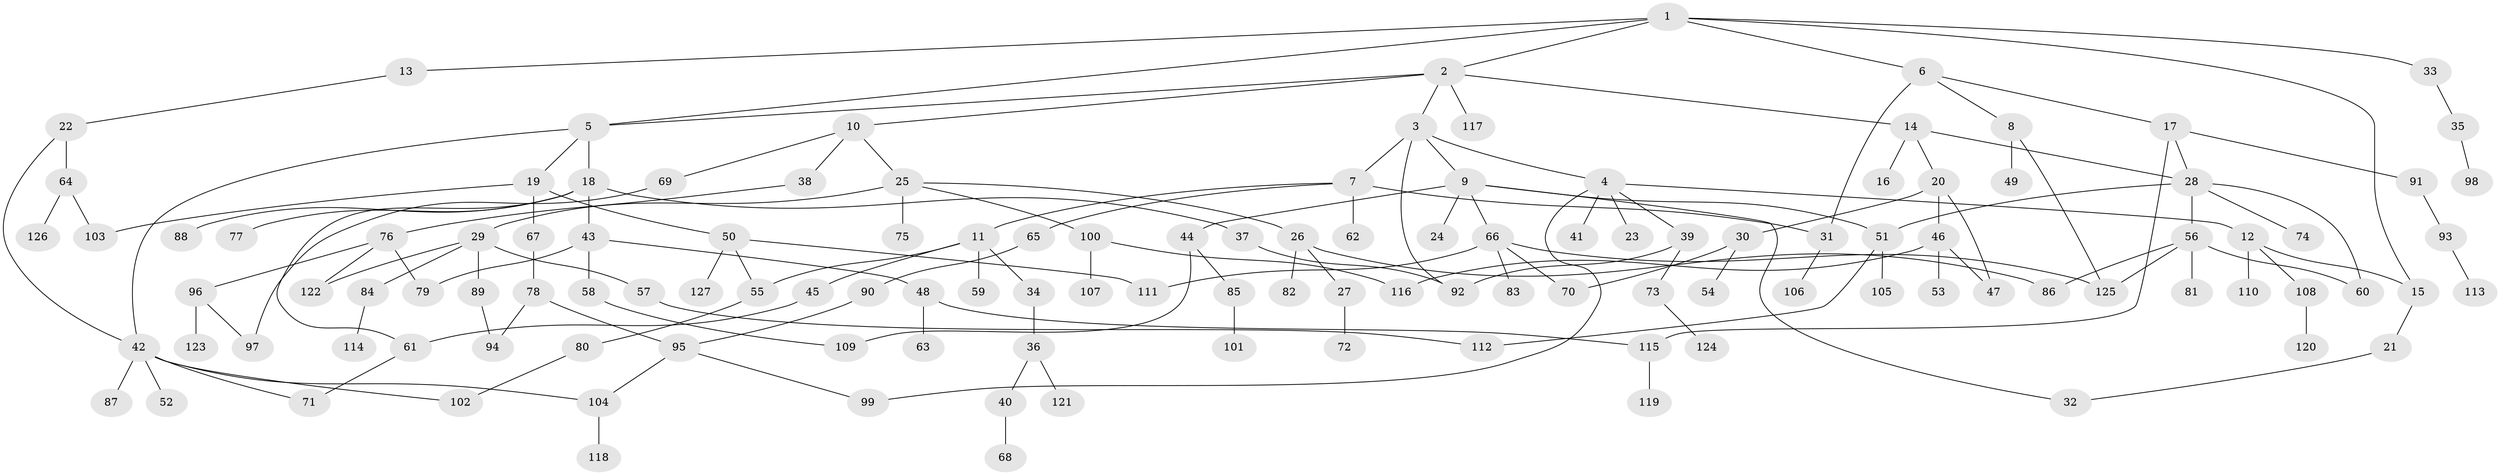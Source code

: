 // coarse degree distribution, {6: 0.04819277108433735, 9: 0.024096385542168676, 8: 0.012048192771084338, 7: 0.024096385542168676, 4: 0.12048192771084337, 5: 0.04819277108433735, 3: 0.13253012048192772, 1: 0.3493975903614458, 2: 0.24096385542168675}
// Generated by graph-tools (version 1.1) at 2025/41/03/06/25 10:41:25]
// undirected, 127 vertices, 158 edges
graph export_dot {
graph [start="1"]
  node [color=gray90,style=filled];
  1;
  2;
  3;
  4;
  5;
  6;
  7;
  8;
  9;
  10;
  11;
  12;
  13;
  14;
  15;
  16;
  17;
  18;
  19;
  20;
  21;
  22;
  23;
  24;
  25;
  26;
  27;
  28;
  29;
  30;
  31;
  32;
  33;
  34;
  35;
  36;
  37;
  38;
  39;
  40;
  41;
  42;
  43;
  44;
  45;
  46;
  47;
  48;
  49;
  50;
  51;
  52;
  53;
  54;
  55;
  56;
  57;
  58;
  59;
  60;
  61;
  62;
  63;
  64;
  65;
  66;
  67;
  68;
  69;
  70;
  71;
  72;
  73;
  74;
  75;
  76;
  77;
  78;
  79;
  80;
  81;
  82;
  83;
  84;
  85;
  86;
  87;
  88;
  89;
  90;
  91;
  92;
  93;
  94;
  95;
  96;
  97;
  98;
  99;
  100;
  101;
  102;
  103;
  104;
  105;
  106;
  107;
  108;
  109;
  110;
  111;
  112;
  113;
  114;
  115;
  116;
  117;
  118;
  119;
  120;
  121;
  122;
  123;
  124;
  125;
  126;
  127;
  1 -- 2;
  1 -- 6;
  1 -- 13;
  1 -- 15;
  1 -- 33;
  1 -- 5;
  2 -- 3;
  2 -- 5;
  2 -- 10;
  2 -- 14;
  2 -- 117;
  3 -- 4;
  3 -- 7;
  3 -- 9;
  3 -- 92;
  4 -- 12;
  4 -- 23;
  4 -- 39;
  4 -- 41;
  4 -- 99;
  5 -- 18;
  5 -- 19;
  5 -- 42;
  6 -- 8;
  6 -- 17;
  6 -- 31;
  7 -- 11;
  7 -- 62;
  7 -- 65;
  7 -- 31;
  8 -- 49;
  8 -- 125;
  9 -- 24;
  9 -- 32;
  9 -- 44;
  9 -- 66;
  9 -- 51;
  10 -- 25;
  10 -- 38;
  10 -- 69;
  11 -- 34;
  11 -- 45;
  11 -- 59;
  11 -- 55;
  12 -- 108;
  12 -- 110;
  12 -- 15;
  13 -- 22;
  14 -- 16;
  14 -- 20;
  14 -- 28;
  15 -- 21;
  17 -- 28;
  17 -- 91;
  17 -- 115;
  18 -- 37;
  18 -- 43;
  18 -- 77;
  18 -- 88;
  18 -- 61;
  19 -- 50;
  19 -- 67;
  19 -- 103;
  20 -- 30;
  20 -- 46;
  20 -- 47;
  21 -- 32;
  22 -- 64;
  22 -- 42;
  25 -- 26;
  25 -- 29;
  25 -- 75;
  25 -- 100;
  26 -- 27;
  26 -- 82;
  26 -- 86;
  27 -- 72;
  28 -- 51;
  28 -- 56;
  28 -- 60;
  28 -- 74;
  29 -- 57;
  29 -- 84;
  29 -- 89;
  29 -- 122;
  30 -- 54;
  30 -- 70;
  31 -- 106;
  33 -- 35;
  34 -- 36;
  35 -- 98;
  36 -- 40;
  36 -- 121;
  37 -- 92;
  38 -- 76;
  39 -- 73;
  39 -- 92;
  40 -- 68;
  42 -- 52;
  42 -- 71;
  42 -- 87;
  42 -- 104;
  42 -- 102;
  43 -- 48;
  43 -- 58;
  43 -- 79;
  44 -- 85;
  44 -- 109;
  45 -- 61;
  46 -- 47;
  46 -- 53;
  46 -- 116;
  48 -- 63;
  48 -- 115;
  50 -- 55;
  50 -- 127;
  50 -- 111;
  51 -- 105;
  51 -- 112;
  55 -- 80;
  56 -- 81;
  56 -- 86;
  56 -- 60;
  56 -- 125;
  57 -- 112;
  58 -- 109;
  61 -- 71;
  64 -- 126;
  64 -- 103;
  65 -- 90;
  66 -- 70;
  66 -- 83;
  66 -- 111;
  66 -- 125;
  67 -- 78;
  69 -- 97;
  73 -- 124;
  76 -- 96;
  76 -- 122;
  76 -- 79;
  78 -- 94;
  78 -- 95;
  80 -- 102;
  84 -- 114;
  85 -- 101;
  89 -- 94;
  90 -- 95;
  91 -- 93;
  93 -- 113;
  95 -- 99;
  95 -- 104;
  96 -- 97;
  96 -- 123;
  100 -- 107;
  100 -- 116;
  104 -- 118;
  108 -- 120;
  115 -- 119;
}
